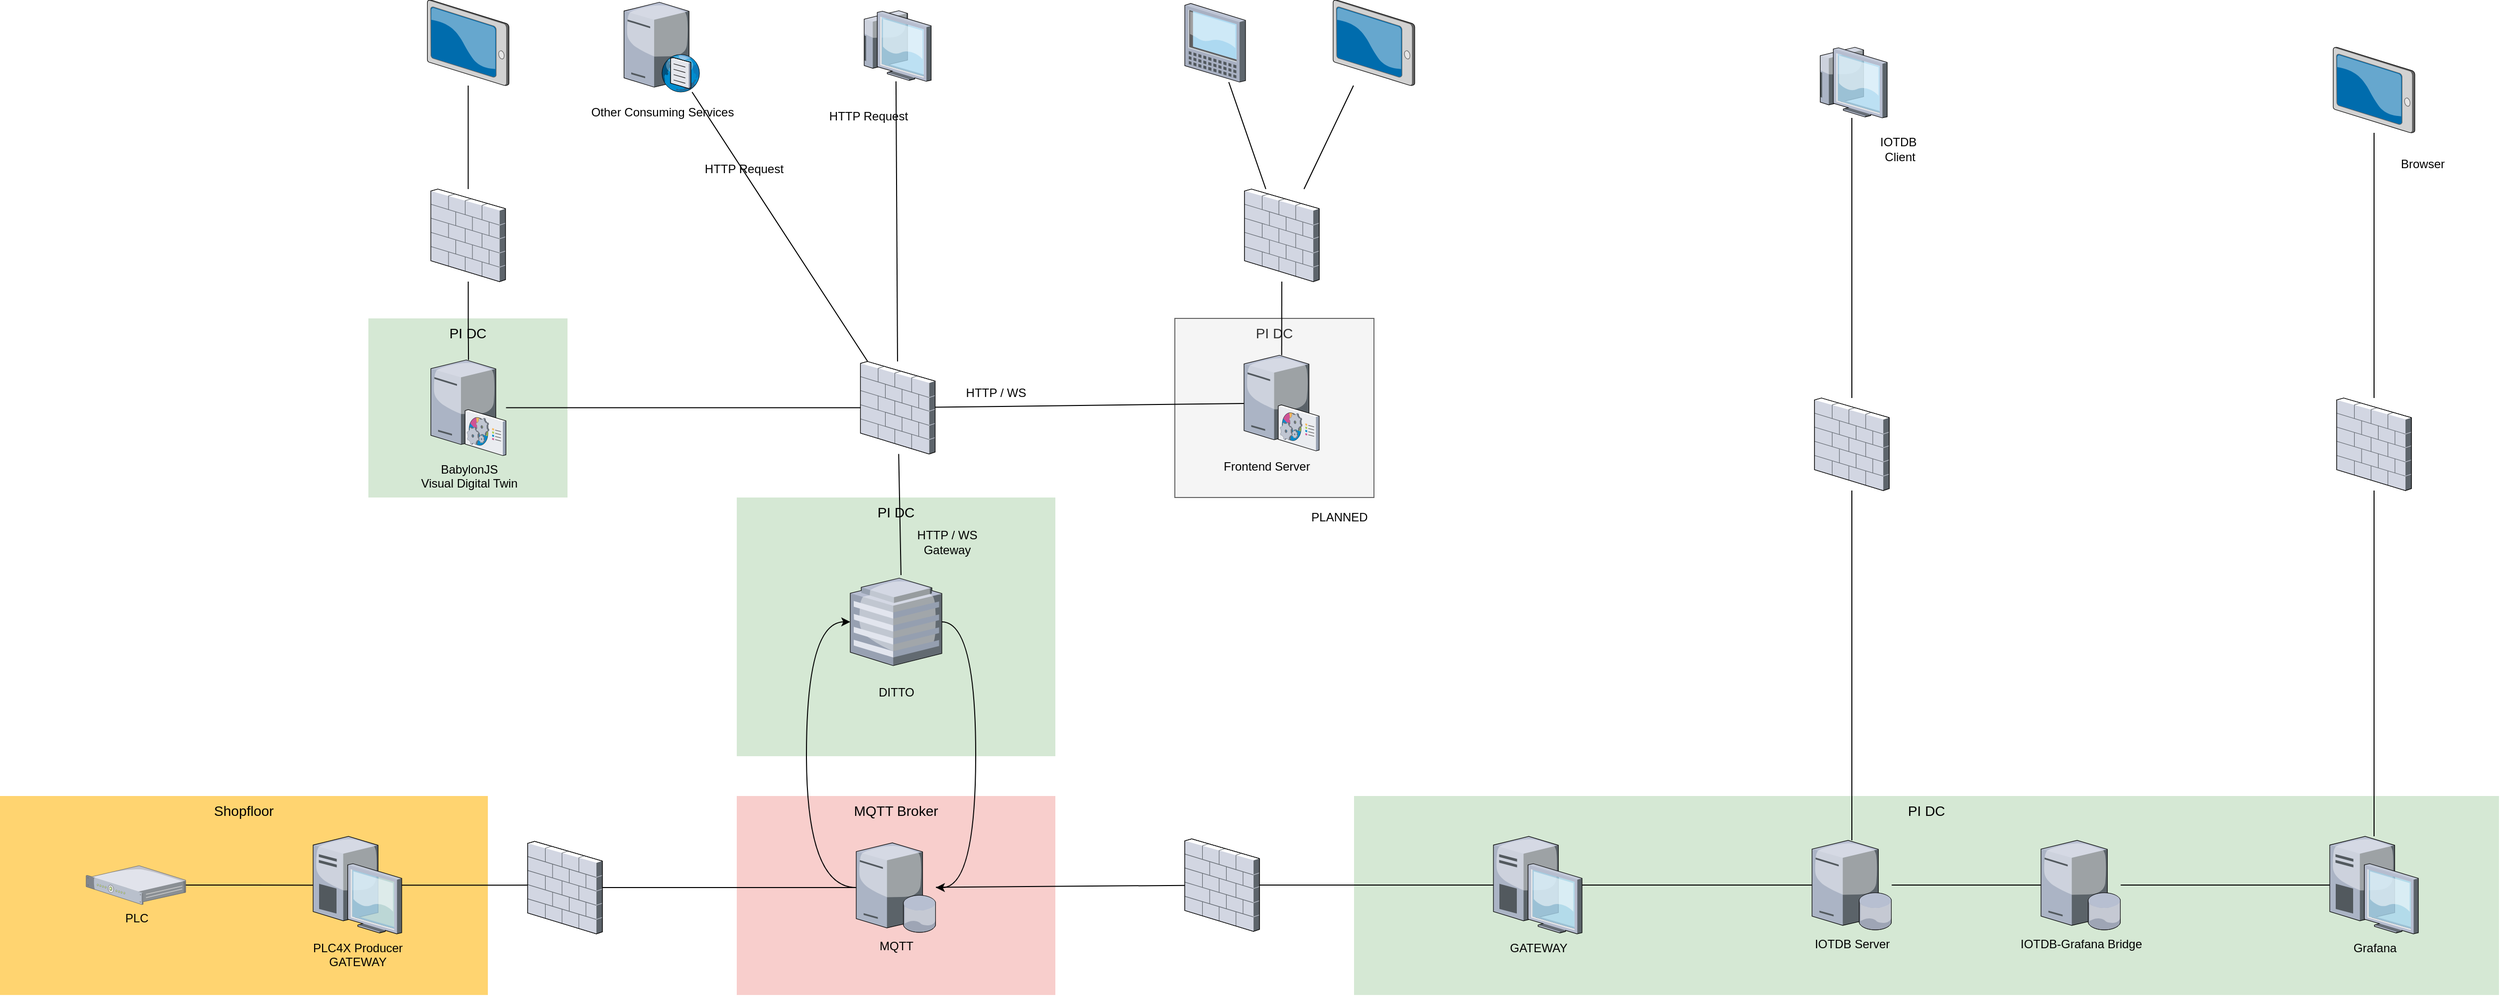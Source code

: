 <mxfile version="12.9.13" type="device"><diagram name="Page-1" id="e3a06f82-3646-2815-327d-82caf3d4e204"><mxGraphModel dx="1217" dy="2947" grid="1" gridSize="10" guides="1" tooltips="1" connect="1" arrows="1" fold="1" page="1" pageScale="1.5" pageWidth="1169" pageHeight="826" background="none" math="0" shadow="0"><root><mxCell id="0" style=";html=1;"/><mxCell id="1" style=";html=1;" parent="0"/><mxCell id="LvsREG7auK6cWia6fEgB-56" value="PI DC" style="whiteSpace=wrap;html=1;fillColor=#f5f5f5;fontSize=14;strokeColor=#666666;verticalAlign=top;fontColor=#333333;" parent="1" vertex="1"><mxGeometry x="2000" y="-799" width="200" height="180" as="geometry"/></mxCell><mxCell id="LvsREG7auK6cWia6fEgB-55" value="PI DC" style="whiteSpace=wrap;html=1;fillColor=#d5e8d4;fontSize=14;strokeColor=none;verticalAlign=top;" parent="1" vertex="1"><mxGeometry x="1560" y="-619" width="320" height="260" as="geometry"/></mxCell><mxCell id="LvsREG7auK6cWia6fEgB-54" value="MQTT Broker" style="whiteSpace=wrap;html=1;fillColor=#f8cecc;fontSize=14;strokeColor=none;verticalAlign=top;" parent="1" vertex="1"><mxGeometry x="1560" y="-319" width="320" height="200" as="geometry"/></mxCell><mxCell id="LvsREG7auK6cWia6fEgB-53" value="Shopfloor" style="whiteSpace=wrap;html=1;fillColor=#FFD470;gradientColor=none;fontSize=14;strokeColor=none;verticalAlign=top;" parent="1" vertex="1"><mxGeometry x="820" y="-319" width="490" height="200" as="geometry"/></mxCell><mxCell id="6a7d8f32e03d9370-60" value="PI DC" style="whiteSpace=wrap;html=1;fillColor=#d5e8d4;fontSize=14;strokeColor=none;verticalAlign=top;" parent="1" vertex="1"><mxGeometry x="2180" y="-319" width="1150" height="200" as="geometry"/></mxCell><mxCell id="LvsREG7auK6cWia6fEgB-3" style="edgeStyle=orthogonalEdgeStyle;rounded=0;orthogonalLoop=1;jettySize=auto;html=1;startArrow=none;startFill=0;endArrow=none;endFill=0;" parent="1" source="LvsREG7auK6cWia6fEgB-1" target="LvsREG7auK6cWia6fEgB-2" edge="1"><mxGeometry relative="1" as="geometry"/></mxCell><mxCell id="LvsREG7auK6cWia6fEgB-1" value="PLC" style="verticalLabelPosition=bottom;aspect=fixed;html=1;verticalAlign=top;strokeColor=none;align=center;outlineConnect=0;shape=mxgraph.citrix.1u_2u_server;" parent="1" vertex="1"><mxGeometry x="906.5" y="-249" width="100" height="39.1" as="geometry"/></mxCell><mxCell id="LvsREG7auK6cWia6fEgB-10" style="edgeStyle=orthogonalEdgeStyle;rounded=0;orthogonalLoop=1;jettySize=auto;html=1;entryX=0.4;entryY=0.473;entryDx=0;entryDy=0;entryPerimeter=0;startArrow=none;startFill=0;endArrow=none;endFill=0;" parent="1" source="LvsREG7auK6cWia6fEgB-2" target="LvsREG7auK6cWia6fEgB-4" edge="1"><mxGeometry relative="1" as="geometry"/></mxCell><mxCell id="LvsREG7auK6cWia6fEgB-2" value="PLC4X Producer&lt;br&gt;GATEWAY" style="verticalLabelPosition=bottom;aspect=fixed;html=1;verticalAlign=top;strokeColor=none;align=center;outlineConnect=0;shape=mxgraph.citrix.desktop;" parent="1" vertex="1"><mxGeometry x="1134.5" y="-278.45" width="89" height="98" as="geometry"/></mxCell><mxCell id="LvsREG7auK6cWia6fEgB-11" style="edgeStyle=orthogonalEdgeStyle;rounded=0;orthogonalLoop=1;jettySize=auto;html=1;startArrow=none;startFill=0;endArrow=none;endFill=0;" parent="1" source="LvsREG7auK6cWia6fEgB-4" target="LvsREG7auK6cWia6fEgB-5" edge="1"><mxGeometry relative="1" as="geometry"/></mxCell><mxCell id="LvsREG7auK6cWia6fEgB-4" value="" style="verticalLabelPosition=bottom;aspect=fixed;html=1;verticalAlign=top;strokeColor=none;shape=mxgraph.citrix.firewall;fillColor=#66B2FF;gradientColor=#0066CC;fontSize=14;" parent="1" vertex="1"><mxGeometry x="1350" y="-273.45" width="75" height="93" as="geometry"/></mxCell><mxCell id="LvsREG7auK6cWia6fEgB-35" style="edgeStyle=none;rounded=0;orthogonalLoop=1;jettySize=auto;html=1;startArrow=none;startFill=0;endArrow=none;endFill=0;" parent="1" source="LvsREG7auK6cWia6fEgB-5" target="LvsREG7auK6cWia6fEgB-34" edge="1"><mxGeometry relative="1" as="geometry"/></mxCell><mxCell id="LvsREG7auK6cWia6fEgB-5" value="MQTT" style="verticalLabelPosition=bottom;aspect=fixed;html=1;verticalAlign=top;strokeColor=none;align=center;outlineConnect=0;shape=mxgraph.citrix.database_server;" parent="1" vertex="1"><mxGeometry x="1680" y="-271.95" width="80" height="90" as="geometry"/></mxCell><mxCell id="LvsREG7auK6cWia6fEgB-13" style="edgeStyle=orthogonalEdgeStyle;rounded=0;orthogonalLoop=1;jettySize=auto;html=1;startArrow=classic;startFill=1;endArrow=none;endFill=0;curved=1;" parent="1" source="LvsREG7auK6cWia6fEgB-12" target="LvsREG7auK6cWia6fEgB-5" edge="1"><mxGeometry relative="1" as="geometry"><Array as="points"><mxPoint x="1630" y="-494.0"/><mxPoint x="1630" y="-226.95"/></Array></mxGeometry></mxCell><mxCell id="LvsREG7auK6cWia6fEgB-14" style="edgeStyle=orthogonalEdgeStyle;rounded=0;orthogonalLoop=1;jettySize=auto;html=1;startArrow=none;startFill=0;endArrow=classic;endFill=1;curved=1;" parent="1" source="LvsREG7auK6cWia6fEgB-12" target="LvsREG7auK6cWia6fEgB-5" edge="1"><mxGeometry relative="1" as="geometry"><Array as="points"><mxPoint x="1800" y="-494.0"/><mxPoint x="1800" y="-226.95"/></Array></mxGeometry></mxCell><mxCell id="LvsREG7auK6cWia6fEgB-12" value="" style="verticalLabelPosition=bottom;aspect=fixed;html=1;verticalAlign=top;strokeColor=none;shape=mxgraph.citrix.hq_enterprise;fillColor=#66B2FF;gradientColor=#0066CC;fontSize=14;" parent="1" vertex="1"><mxGeometry x="1674" y="-538" width="92" height="88" as="geometry"/></mxCell><mxCell id="LvsREG7auK6cWia6fEgB-17" style="rounded=0;orthogonalLoop=1;jettySize=auto;html=1;entryX=0.554;entryY=-0.034;entryDx=0;entryDy=0;entryPerimeter=0;startArrow=none;startFill=0;endArrow=none;endFill=0;" parent="1" source="LvsREG7auK6cWia6fEgB-15" target="LvsREG7auK6cWia6fEgB-12" edge="1"><mxGeometry relative="1" as="geometry"/></mxCell><mxCell id="LvsREG7auK6cWia6fEgB-15" value="" style="verticalLabelPosition=bottom;aspect=fixed;html=1;verticalAlign=top;strokeColor=none;shape=mxgraph.citrix.firewall;fillColor=#66B2FF;gradientColor=#0066CC;fontSize=14;" parent="1" vertex="1"><mxGeometry x="1684.25" y="-755.75" width="75" height="93" as="geometry"/></mxCell><mxCell id="LvsREG7auK6cWia6fEgB-24" style="edgeStyle=none;rounded=0;orthogonalLoop=1;jettySize=auto;html=1;startArrow=none;startFill=0;endArrow=none;endFill=0;" parent="1" source="LvsREG7auK6cWia6fEgB-19" target="LvsREG7auK6cWia6fEgB-57" edge="1"><mxGeometry relative="1" as="geometry"/></mxCell><mxCell id="LvsREG7auK6cWia6fEgB-19" value="" style="verticalLabelPosition=bottom;aspect=fixed;html=1;verticalAlign=top;strokeColor=none;align=center;outlineConnect=0;shape=mxgraph.citrix.tablet_1;" parent="1" vertex="1"><mxGeometry x="2010" y="-1115.5" width="61" height="79" as="geometry"/></mxCell><mxCell id="LvsREG7auK6cWia6fEgB-25" style="edgeStyle=none;rounded=0;orthogonalLoop=1;jettySize=auto;html=1;startArrow=none;startFill=0;endArrow=none;endFill=0;" parent="1" source="LvsREG7auK6cWia6fEgB-20" target="LvsREG7auK6cWia6fEgB-57" edge="1"><mxGeometry relative="1" as="geometry"/></mxCell><mxCell id="LvsREG7auK6cWia6fEgB-20" value="" style="verticalLabelPosition=bottom;aspect=fixed;html=1;verticalAlign=top;strokeColor=none;align=center;outlineConnect=0;shape=mxgraph.citrix.tablet_2;" parent="1" vertex="1"><mxGeometry x="2159" y="-1119" width="82" height="86" as="geometry"/></mxCell><mxCell id="LvsREG7auK6cWia6fEgB-26" style="edgeStyle=none;rounded=0;orthogonalLoop=1;jettySize=auto;html=1;startArrow=none;startFill=0;endArrow=none;endFill=0;" parent="1" source="LvsREG7auK6cWia6fEgB-21" target="LvsREG7auK6cWia6fEgB-15" edge="1"><mxGeometry relative="1" as="geometry"/></mxCell><mxCell id="LvsREG7auK6cWia6fEgB-21" value="" style="verticalLabelPosition=bottom;aspect=fixed;html=1;verticalAlign=top;strokeColor=none;align=center;outlineConnect=0;shape=mxgraph.citrix.thin_client;" parent="1" vertex="1"><mxGeometry x="1684.25" y="-1108.25" width="71" height="71" as="geometry"/></mxCell><mxCell id="LvsREG7auK6cWia6fEgB-27" value="HTTP / WS&lt;br&gt;Gateway" style="text;html=1;align=center;verticalAlign=middle;resizable=0;points=[];autosize=1;" parent="1" vertex="1"><mxGeometry x="1730.5" y="-589" width="80" height="30" as="geometry"/></mxCell><mxCell id="LvsREG7auK6cWia6fEgB-29" style="edgeStyle=none;rounded=0;orthogonalLoop=1;jettySize=auto;html=1;startArrow=none;startFill=0;endArrow=none;endFill=0;" parent="1" source="LvsREG7auK6cWia6fEgB-28" target="LvsREG7auK6cWia6fEgB-15" edge="1"><mxGeometry relative="1" as="geometry"/></mxCell><mxCell id="LvsREG7auK6cWia6fEgB-28" value="" style="verticalLabelPosition=bottom;aspect=fixed;html=1;verticalAlign=top;strokeColor=none;align=center;outlineConnect=0;shape=mxgraph.citrix.command_center;" parent="1" vertex="1"><mxGeometry x="2069.5" y="-762" width="75.5" height="96" as="geometry"/></mxCell><mxCell id="LvsREG7auK6cWia6fEgB-30" value="Frontend Server" style="text;html=1;align=center;verticalAlign=middle;resizable=0;points=[];autosize=1;" parent="1" vertex="1"><mxGeometry x="2042" y="-660" width="100" height="20" as="geometry"/></mxCell><mxCell id="LvsREG7auK6cWia6fEgB-32" style="edgeStyle=none;rounded=0;orthogonalLoop=1;jettySize=auto;html=1;startArrow=none;startFill=0;endArrow=none;endFill=0;" parent="1" source="LvsREG7auK6cWia6fEgB-31" target="LvsREG7auK6cWia6fEgB-15" edge="1"><mxGeometry relative="1" as="geometry"/></mxCell><mxCell id="LvsREG7auK6cWia6fEgB-31" value="" style="verticalLabelPosition=bottom;aspect=fixed;html=1;verticalAlign=top;strokeColor=none;align=center;outlineConnect=0;shape=mxgraph.citrix.dns_server;" parent="1" vertex="1"><mxGeometry x="1446.75" y="-1119" width="76.5" height="92.5" as="geometry"/></mxCell><mxCell id="LvsREG7auK6cWia6fEgB-33" value="Other Consuming Services" style="text;html=1;align=center;verticalAlign=middle;resizable=0;points=[];autosize=1;" parent="1" vertex="1"><mxGeometry x="1405" y="-1015.75" width="160" height="20" as="geometry"/></mxCell><mxCell id="LvsREG7auK6cWia6fEgB-37" style="edgeStyle=none;rounded=0;orthogonalLoop=1;jettySize=auto;html=1;startArrow=none;startFill=0;endArrow=none;endFill=0;" parent="1" source="LvsREG7auK6cWia6fEgB-34" target="LvsREG7auK6cWia6fEgB-36" edge="1"><mxGeometry relative="1" as="geometry"/></mxCell><mxCell id="LvsREG7auK6cWia6fEgB-34" value="" style="verticalLabelPosition=bottom;aspect=fixed;html=1;verticalAlign=top;strokeColor=none;shape=mxgraph.citrix.firewall;fillColor=#66B2FF;gradientColor=#0066CC;fontSize=14;" parent="1" vertex="1"><mxGeometry x="2010" y="-275.95" width="75" height="93" as="geometry"/></mxCell><mxCell id="LvsREG7auK6cWia6fEgB-43" style="edgeStyle=none;rounded=0;orthogonalLoop=1;jettySize=auto;html=1;startArrow=none;startFill=0;endArrow=none;endFill=0;" parent="1" source="LvsREG7auK6cWia6fEgB-36" target="LvsREG7auK6cWia6fEgB-42" edge="1"><mxGeometry relative="1" as="geometry"/></mxCell><mxCell id="LvsREG7auK6cWia6fEgB-36" value="GATEWAY" style="verticalLabelPosition=bottom;aspect=fixed;html=1;verticalAlign=top;strokeColor=none;align=center;outlineConnect=0;shape=mxgraph.citrix.desktop;" parent="1" vertex="1"><mxGeometry x="2320" y="-278.45" width="89" height="98" as="geometry"/></mxCell><mxCell id="AzGcF58yFAMEEDmJVe-v-3" style="edgeStyle=orthogonalEdgeStyle;rounded=0;orthogonalLoop=1;jettySize=auto;html=1;endArrow=none;endFill=0;" edge="1" parent="1" source="LvsREG7auK6cWia6fEgB-42" target="AzGcF58yFAMEEDmJVe-v-1"><mxGeometry relative="1" as="geometry"/></mxCell><mxCell id="LvsREG7auK6cWia6fEgB-42" value="IOTDB Server" style="verticalLabelPosition=bottom;aspect=fixed;html=1;verticalAlign=top;strokeColor=none;align=center;outlineConnect=0;shape=mxgraph.citrix.database_server;" parent="1" vertex="1"><mxGeometry x="2640" y="-274.45" width="80" height="90" as="geometry"/></mxCell><mxCell id="LvsREG7auK6cWia6fEgB-45" style="edgeStyle=none;rounded=0;orthogonalLoop=1;jettySize=auto;html=1;startArrow=none;startFill=0;endArrow=none;endFill=0;" parent="1" source="LvsREG7auK6cWia6fEgB-44" target="LvsREG7auK6cWia6fEgB-42" edge="1"><mxGeometry relative="1" as="geometry"/></mxCell><mxCell id="LvsREG7auK6cWia6fEgB-47" style="edgeStyle=none;rounded=0;orthogonalLoop=1;jettySize=auto;html=1;startArrow=none;startFill=0;endArrow=none;endFill=0;" parent="1" source="LvsREG7auK6cWia6fEgB-44" target="LvsREG7auK6cWia6fEgB-46" edge="1"><mxGeometry relative="1" as="geometry"/></mxCell><mxCell id="LvsREG7auK6cWia6fEgB-44" value="" style="verticalLabelPosition=bottom;aspect=fixed;html=1;verticalAlign=top;strokeColor=none;shape=mxgraph.citrix.firewall;fillColor=#66B2FF;gradientColor=#0066CC;fontSize=14;" parent="1" vertex="1"><mxGeometry x="2642.5" y="-719" width="75" height="93" as="geometry"/></mxCell><mxCell id="LvsREG7auK6cWia6fEgB-46" value="" style="verticalLabelPosition=bottom;aspect=fixed;html=1;verticalAlign=top;strokeColor=none;align=center;outlineConnect=0;shape=mxgraph.citrix.thin_client;" parent="1" vertex="1"><mxGeometry x="2644.5" y="-1071.5" width="71" height="71" as="geometry"/></mxCell><mxCell id="LvsREG7auK6cWia6fEgB-48" value="IOTDB&amp;nbsp; &lt;br&gt;Client" style="text;html=1;align=center;verticalAlign=middle;resizable=0;points=[];autosize=1;" parent="1" vertex="1"><mxGeometry x="2698" y="-984" width="60" height="30" as="geometry"/></mxCell><mxCell id="LvsREG7auK6cWia6fEgB-49" value="HTTP Request" style="text;html=1;align=center;verticalAlign=middle;resizable=0;points=[];autosize=1;" parent="1" vertex="1"><mxGeometry x="1647.25" y="-1011.75" width="90" height="20" as="geometry"/></mxCell><mxCell id="LvsREG7auK6cWia6fEgB-50" value="HTTP Request" style="text;html=1;align=center;verticalAlign=middle;resizable=0;points=[];autosize=1;" parent="1" vertex="1"><mxGeometry x="1522.25" y="-958.75" width="90" height="20" as="geometry"/></mxCell><mxCell id="LvsREG7auK6cWia6fEgB-51" value="HTTP / WS" style="text;html=1;align=center;verticalAlign=middle;resizable=0;points=[];autosize=1;" parent="1" vertex="1"><mxGeometry x="1780.25" y="-733.75" width="80" height="20" as="geometry"/></mxCell><mxCell id="LvsREG7auK6cWia6fEgB-52" value="DITTO" style="text;html=1;align=center;verticalAlign=middle;resizable=0;points=[];autosize=1;" parent="1" vertex="1"><mxGeometry x="1695" y="-433" width="50" height="20" as="geometry"/></mxCell><mxCell id="LvsREG7auK6cWia6fEgB-59" style="edgeStyle=none;rounded=0;orthogonalLoop=1;jettySize=auto;html=1;startArrow=none;startFill=0;endArrow=none;endFill=0;" parent="1" source="LvsREG7auK6cWia6fEgB-57" target="LvsREG7auK6cWia6fEgB-28" edge="1"><mxGeometry relative="1" as="geometry"/></mxCell><mxCell id="LvsREG7auK6cWia6fEgB-57" value="" style="verticalLabelPosition=bottom;aspect=fixed;html=1;verticalAlign=top;strokeColor=none;shape=mxgraph.citrix.firewall;fillColor=#66B2FF;gradientColor=#0066CC;fontSize=14;" parent="1" vertex="1"><mxGeometry x="2070" y="-929" width="75" height="93" as="geometry"/></mxCell><mxCell id="AzGcF58yFAMEEDmJVe-v-4" style="edgeStyle=orthogonalEdgeStyle;rounded=0;orthogonalLoop=1;jettySize=auto;html=1;endArrow=none;endFill=0;" edge="1" parent="1" source="AzGcF58yFAMEEDmJVe-v-1" target="AzGcF58yFAMEEDmJVe-v-2"><mxGeometry relative="1" as="geometry"/></mxCell><mxCell id="AzGcF58yFAMEEDmJVe-v-1" value="IOTDB-Grafana Bridge" style="verticalLabelPosition=bottom;aspect=fixed;html=1;verticalAlign=top;strokeColor=none;align=center;outlineConnect=0;shape=mxgraph.citrix.database_server;" vertex="1" parent="1"><mxGeometry x="2870" y="-274.45" width="80" height="90" as="geometry"/></mxCell><mxCell id="AzGcF58yFAMEEDmJVe-v-7" style="edgeStyle=orthogonalEdgeStyle;rounded=0;orthogonalLoop=1;jettySize=auto;html=1;endArrow=none;endFill=0;" edge="1" parent="1" source="AzGcF58yFAMEEDmJVe-v-2" target="AzGcF58yFAMEEDmJVe-v-5"><mxGeometry relative="1" as="geometry"/></mxCell><mxCell id="AzGcF58yFAMEEDmJVe-v-2" value="Grafana" style="verticalLabelPosition=bottom;aspect=fixed;html=1;verticalAlign=top;strokeColor=none;align=center;outlineConnect=0;shape=mxgraph.citrix.desktop;" vertex="1" parent="1"><mxGeometry x="3160" y="-278.45" width="89" height="98" as="geometry"/></mxCell><mxCell id="AzGcF58yFAMEEDmJVe-v-5" value="" style="verticalLabelPosition=bottom;aspect=fixed;html=1;verticalAlign=top;strokeColor=none;shape=mxgraph.citrix.firewall;fillColor=#66B2FF;gradientColor=#0066CC;fontSize=14;" vertex="1" parent="1"><mxGeometry x="3167" y="-719" width="75" height="93" as="geometry"/></mxCell><mxCell id="AzGcF58yFAMEEDmJVe-v-9" style="edgeStyle=orthogonalEdgeStyle;rounded=0;orthogonalLoop=1;jettySize=auto;html=1;endArrow=none;endFill=0;" edge="1" parent="1" source="AzGcF58yFAMEEDmJVe-v-8" target="AzGcF58yFAMEEDmJVe-v-5"><mxGeometry relative="1" as="geometry"/></mxCell><mxCell id="AzGcF58yFAMEEDmJVe-v-8" value="" style="verticalLabelPosition=bottom;aspect=fixed;html=1;verticalAlign=top;strokeColor=none;align=center;outlineConnect=0;shape=mxgraph.citrix.tablet_2;" vertex="1" parent="1"><mxGeometry x="3163.5" y="-1071.5" width="82" height="86" as="geometry"/></mxCell><mxCell id="AzGcF58yFAMEEDmJVe-v-10" value="Browser" style="text;html=1;align=center;verticalAlign=middle;resizable=0;points=[];autosize=1;" vertex="1" parent="1"><mxGeometry x="3223" y="-964" width="60" height="20" as="geometry"/></mxCell><mxCell id="AzGcF58yFAMEEDmJVe-v-11" value="PI DC" style="whiteSpace=wrap;html=1;fillColor=#d5e8d4;fontSize=14;strokeColor=none;verticalAlign=top;" vertex="1" parent="1"><mxGeometry x="1190" y="-799" width="200" height="180" as="geometry"/></mxCell><mxCell id="AzGcF58yFAMEEDmJVe-v-13" style="edgeStyle=orthogonalEdgeStyle;rounded=0;orthogonalLoop=1;jettySize=auto;html=1;endArrow=none;endFill=0;" edge="1" parent="1" source="AzGcF58yFAMEEDmJVe-v-12" target="LvsREG7auK6cWia6fEgB-15"><mxGeometry relative="1" as="geometry"/></mxCell><mxCell id="AzGcF58yFAMEEDmJVe-v-12" value="BabylonJS &lt;br&gt;Visual Digital Twin" style="verticalLabelPosition=bottom;aspect=fixed;html=1;verticalAlign=top;strokeColor=none;align=center;outlineConnect=0;shape=mxgraph.citrix.command_center;" vertex="1" parent="1"><mxGeometry x="1252.75" y="-757.25" width="75.5" height="96" as="geometry"/></mxCell><mxCell id="AzGcF58yFAMEEDmJVe-v-14" value="" style="verticalLabelPosition=bottom;aspect=fixed;html=1;verticalAlign=top;strokeColor=none;align=center;outlineConnect=0;shape=mxgraph.citrix.tablet_2;" vertex="1" parent="1"><mxGeometry x="1249.25" y="-1119" width="82" height="86" as="geometry"/></mxCell><mxCell id="AzGcF58yFAMEEDmJVe-v-17" style="edgeStyle=orthogonalEdgeStyle;rounded=0;orthogonalLoop=1;jettySize=auto;html=1;endArrow=none;endFill=0;" edge="1" parent="1" source="AzGcF58yFAMEEDmJVe-v-15" target="AzGcF58yFAMEEDmJVe-v-12"><mxGeometry relative="1" as="geometry"/></mxCell><mxCell id="AzGcF58yFAMEEDmJVe-v-18" style="edgeStyle=orthogonalEdgeStyle;rounded=0;orthogonalLoop=1;jettySize=auto;html=1;endArrow=none;endFill=0;" edge="1" parent="1" source="AzGcF58yFAMEEDmJVe-v-15" target="AzGcF58yFAMEEDmJVe-v-14"><mxGeometry relative="1" as="geometry"/></mxCell><mxCell id="AzGcF58yFAMEEDmJVe-v-15" value="" style="verticalLabelPosition=bottom;aspect=fixed;html=1;verticalAlign=top;strokeColor=none;shape=mxgraph.citrix.firewall;fillColor=#66B2FF;gradientColor=#0066CC;fontSize=14;" vertex="1" parent="1"><mxGeometry x="1252.75" y="-929" width="75" height="93" as="geometry"/></mxCell><mxCell id="AzGcF58yFAMEEDmJVe-v-19" value="PLANNED" style="text;html=1;align=center;verticalAlign=middle;resizable=0;points=[];autosize=1;" vertex="1" parent="1"><mxGeometry x="2130" y="-609" width="70" height="20" as="geometry"/></mxCell></root></mxGraphModel></diagram></mxfile>